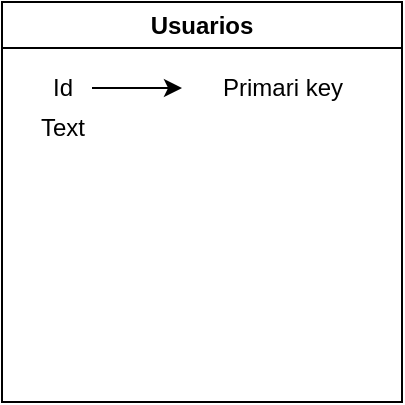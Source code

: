 <mxfile version="24.4.6" type="github">
  <diagram name="Página-1" id="CAvw71VaN_3iCHw953Mf">
    <mxGraphModel dx="1434" dy="746" grid="1" gridSize="10" guides="1" tooltips="1" connect="1" arrows="1" fold="1" page="1" pageScale="1" pageWidth="827" pageHeight="1169" math="0" shadow="0">
      <root>
        <mxCell id="0" />
        <mxCell id="1" parent="0" />
        <mxCell id="qjKoWJZPWh7o5Av4tfmJ-1" value="Usuarios" style="swimlane;whiteSpace=wrap;html=1;" vertex="1" parent="1">
          <mxGeometry x="40" y="110" width="200" height="200" as="geometry" />
        </mxCell>
        <mxCell id="qjKoWJZPWh7o5Av4tfmJ-3" value="Primari key" style="text;html=1;align=center;verticalAlign=middle;resizable=0;points=[];autosize=1;strokeColor=none;fillColor=none;" vertex="1" parent="qjKoWJZPWh7o5Av4tfmJ-1">
          <mxGeometry x="100" y="28" width="80" height="30" as="geometry" />
        </mxCell>
        <mxCell id="qjKoWJZPWh7o5Av4tfmJ-4" value="" style="edgeStyle=orthogonalEdgeStyle;rounded=0;orthogonalLoop=1;jettySize=auto;html=1;" edge="1" parent="1" source="qjKoWJZPWh7o5Av4tfmJ-2">
          <mxGeometry relative="1" as="geometry">
            <mxPoint x="130" y="153" as="targetPoint" />
          </mxGeometry>
        </mxCell>
        <mxCell id="qjKoWJZPWh7o5Av4tfmJ-2" value="Id" style="text;html=1;align=center;verticalAlign=middle;resizable=0;points=[];autosize=1;strokeColor=none;fillColor=none;" vertex="1" parent="1">
          <mxGeometry x="55" y="138" width="30" height="30" as="geometry" />
        </mxCell>
        <mxCell id="qjKoWJZPWh7o5Av4tfmJ-5" value="Text" style="text;html=1;align=center;verticalAlign=middle;resizable=0;points=[];autosize=1;strokeColor=none;fillColor=none;" vertex="1" parent="1">
          <mxGeometry x="45" y="158" width="50" height="30" as="geometry" />
        </mxCell>
      </root>
    </mxGraphModel>
  </diagram>
</mxfile>
